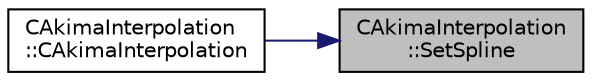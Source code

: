 digraph "CAkimaInterpolation::SetSpline"
{
 // LATEX_PDF_SIZE
  edge [fontname="Helvetica",fontsize="10",labelfontname="Helvetica",labelfontsize="10"];
  node [fontname="Helvetica",fontsize="10",shape=record];
  rankdir="RL";
  Node1 [label="CAkimaInterpolation\l::SetSpline",height=0.2,width=0.4,color="black", fillcolor="grey75", style="filled", fontcolor="black",tooltip="Build the spline."];
  Node1 -> Node2 [dir="back",color="midnightblue",fontsize="10",style="solid",fontname="Helvetica"];
  Node2 [label="CAkimaInterpolation\l::CAkimaInterpolation",height=0.2,width=0.4,color="black", fillcolor="white", style="filled",URL="$classCAkimaInterpolation.html#a41f0cf7fa94a484a8fd0162b1f6c3df9",tooltip="Constructor of the CAkimaInterpolation class."];
}
